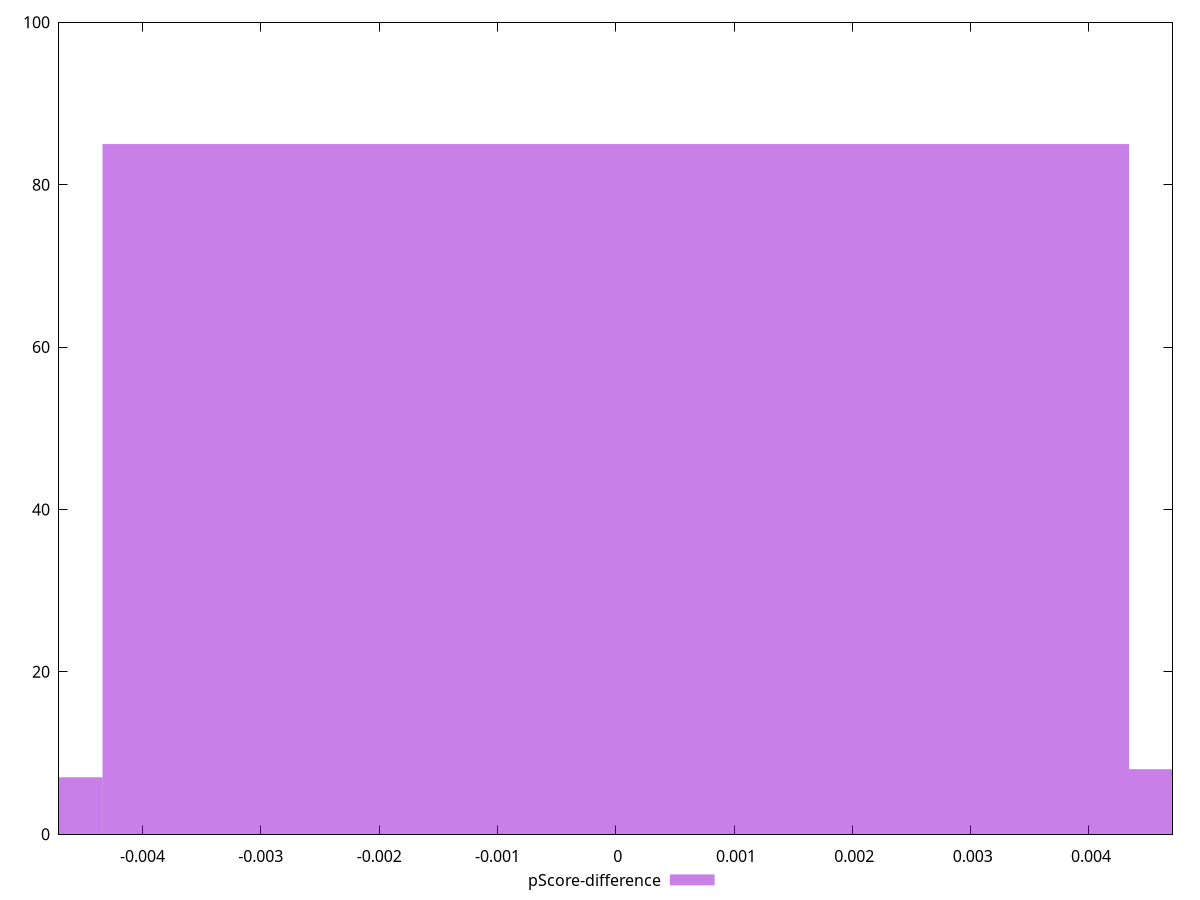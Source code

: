 reset

$pScoreDifference <<EOF
0 85
-0.008676437667991166 7
0.008676437667991166 8
EOF

set key outside below
set boxwidth 0.008676437667991166
set xrange [-0.0047058823529412125:0.004705882352941143]
set yrange [0:100]
set trange [0:100]
set style fill transparent solid 0.5 noborder
set terminal svg size 640, 490 enhanced background rgb 'white'
set output "reports/report_00031_2021-02-24T23-18-18.084Z/unused-javascript/samples/music/pScore-difference/histogram.svg"

plot $pScoreDifference title "pScore-difference" with boxes

reset

